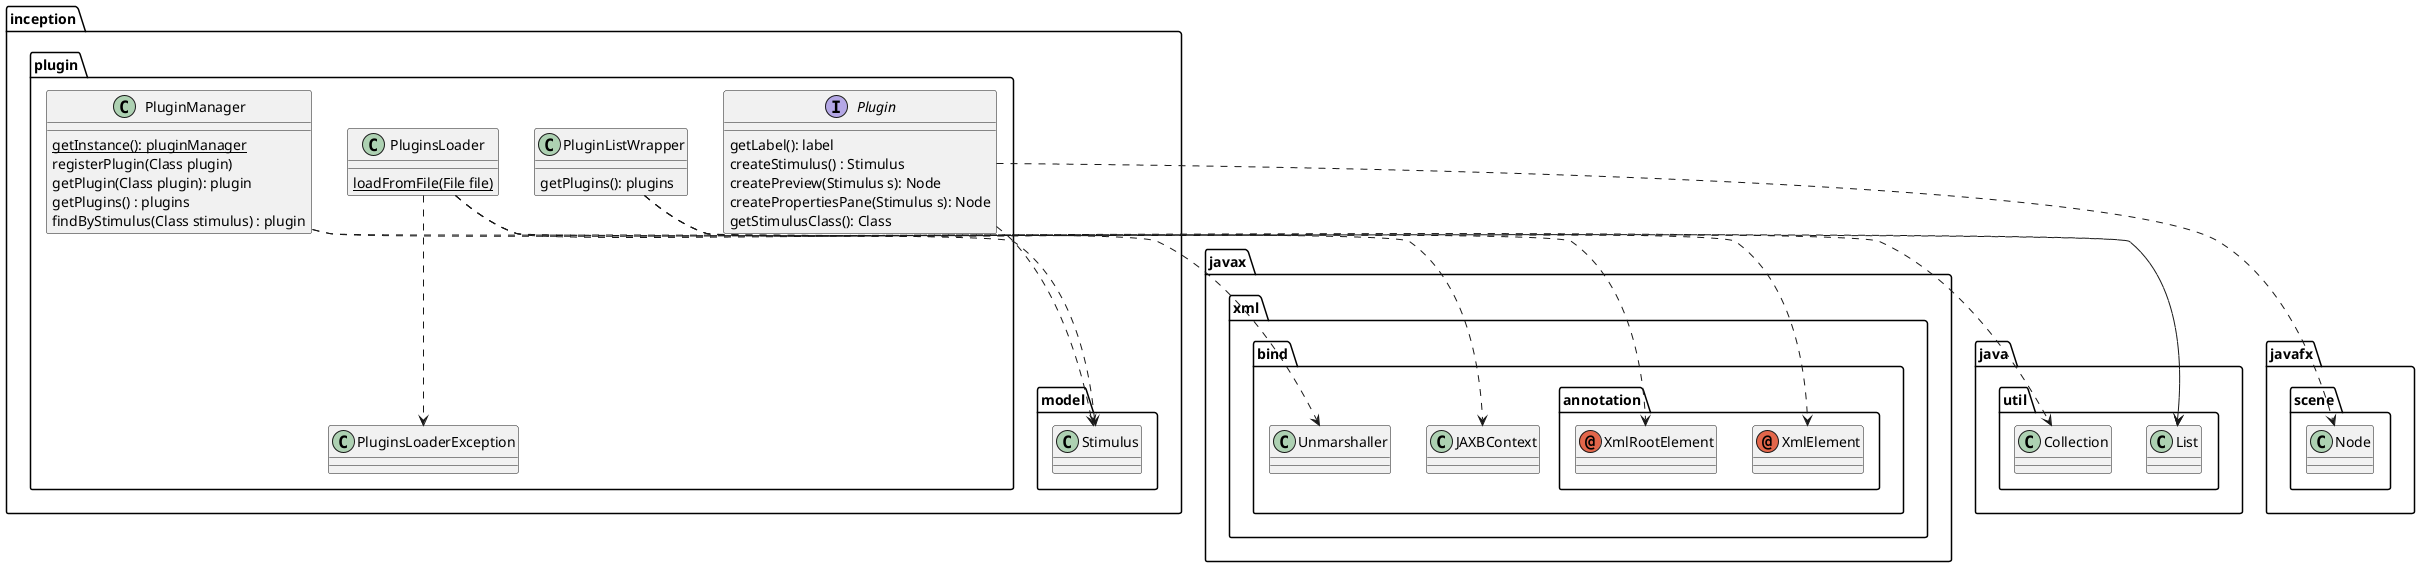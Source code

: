 @startuml
annotation javax.xml.bind.annotation.XmlElement
annotation javax.xml.bind.annotation.XmlRootElement
class inception.model.Stimulus
class inception.plugin.PluginListWrapper {
    getPlugins(): plugins
}
class inception.plugin.PluginManager {
    {static} getInstance(): pluginManager
    registerPlugin(Class plugin)
    getPlugin(Class plugin): plugin
    getPlugins() : plugins
    findByStimulus(Class stimulus) : plugin
}
class inception.plugin.PluginsLoader {
    {static} loadFromFile(File file)
}
class java.util.Collection
class java.util.List
class javafx.scene.Node
class javax.xml.bind.JAXBContext
class javax.xml.bind.Unmarshaller
interface inception.plugin.Plugin {
    getLabel(): label
    createStimulus() : Stimulus
    createPreview(Stimulus s): Node
    createPropertiesPane(Stimulus s): Node
    getStimulusClass(): Class
}
inception.plugin.PluginListWrapper ..> javax.xml.bind.annotation.XmlElement
inception.plugin.PluginListWrapper ..> javax.xml.bind.annotation.XmlRootElement
inception.plugin.PluginListWrapper ..> java.util.List
inception.plugin.PluginManager ..> inception.model.Stimulus
inception.plugin.PluginManager ..> java.util.Collection
inception.plugin.PluginsLoader ..> java.util.List
inception.plugin.PluginsLoader ..> javax.xml.bind.JAXBContext
inception.plugin.PluginsLoader ..> javax.xml.bind.Unmarshaller
inception.plugin.PluginsLoader ..> inception.plugin.PluginsLoaderException
inception.plugin.Plugin ..> inception.model.Stimulus
inception.plugin.Plugin ..> javafx.scene.Node
@enduml